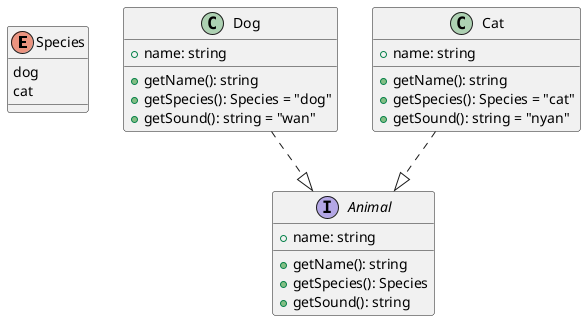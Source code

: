 @startuml

enum Species {
  dog
  cat
}

interface Animal {
  +name: string
  +getName(): string
  +getSpecies(): Species
  +getSound(): string
}

class Dog {
  +name: string
  +getName(): string
  +getSpecies(): Species = "dog"
  +getSound(): string = "wan"
}

class Cat {
  +name: string
  +getName(): string
  +getSpecies(): Species = "cat"
  +getSound(): string = "nyan"
}

Dog ..|> Animal
Cat ..|> Animal

@enduml